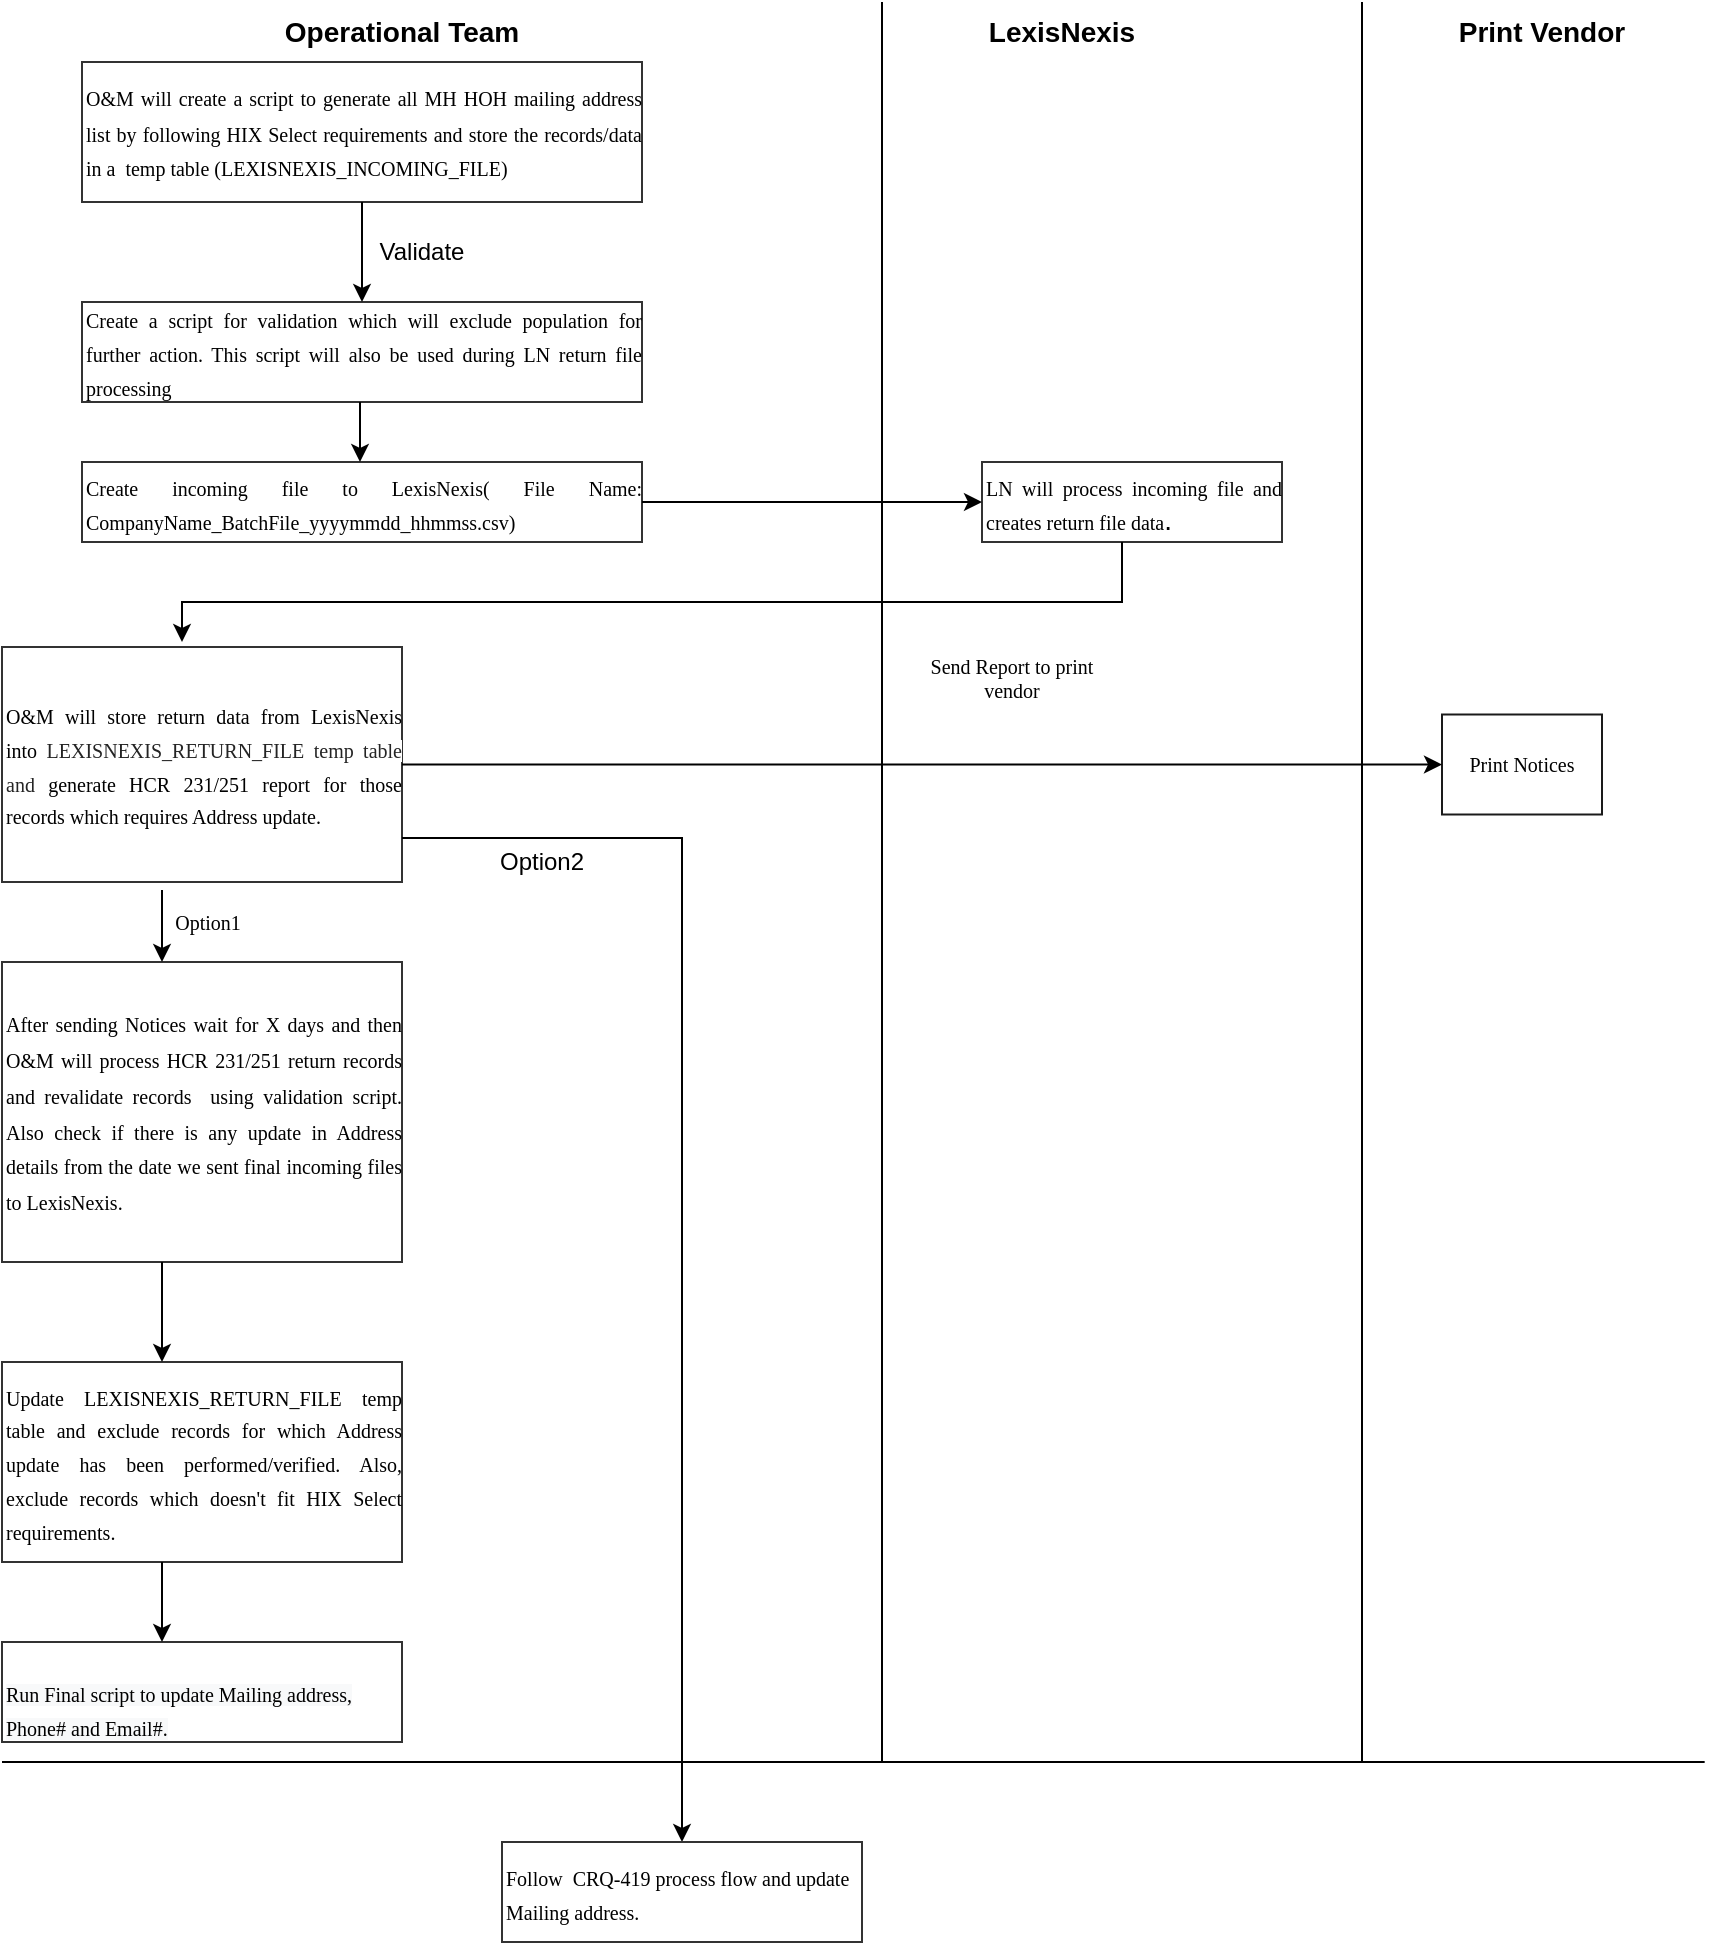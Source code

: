 <mxfile version="20.3.6" type="github">
  <diagram id="ZO5Eo3GqvxjR-ssXM-kG" name="Page-1">
    <mxGraphModel dx="782" dy="436" grid="1" gridSize="10" guides="1" tooltips="1" connect="1" arrows="1" fold="1" page="1" pageScale="1" pageWidth="850" pageHeight="1100" math="0" shadow="0">
      <root>
        <mxCell id="0" />
        <mxCell id="1" parent="0" />
        <mxCell id="i5NSv_vxBnT3H3A2hu5E-1" value="" style="endArrow=none;html=1;rounded=0;" parent="1" edge="1">
          <mxGeometry width="50" height="50" relative="1" as="geometry">
            <mxPoint x="440" y="880" as="sourcePoint" />
            <mxPoint x="440" as="targetPoint" />
          </mxGeometry>
        </mxCell>
        <mxCell id="i5NSv_vxBnT3H3A2hu5E-2" value="" style="endArrow=none;html=1;rounded=0;" parent="1" edge="1">
          <mxGeometry width="50" height="50" relative="1" as="geometry">
            <mxPoint x="680" y="880" as="sourcePoint" />
            <mxPoint x="680" as="targetPoint" />
          </mxGeometry>
        </mxCell>
        <mxCell id="i5NSv_vxBnT3H3A2hu5E-3" value="&lt;b&gt;&lt;font style=&quot;font-size: 14px;&quot;&gt;Operational Team&lt;/font&gt;&lt;/b&gt;" style="text;html=1;strokeColor=none;fillColor=none;align=center;verticalAlign=middle;whiteSpace=wrap;rounded=0;" parent="1" vertex="1">
          <mxGeometry x="140" width="120" height="30" as="geometry" />
        </mxCell>
        <mxCell id="i5NSv_vxBnT3H3A2hu5E-4" value="&lt;b&gt;&lt;font style=&quot;font-size: 14px;&quot;&gt;LexisNexis&lt;/font&gt;&lt;/b&gt;" style="text;html=1;strokeColor=none;fillColor=none;align=center;verticalAlign=middle;whiteSpace=wrap;rounded=0;" parent="1" vertex="1">
          <mxGeometry x="470" width="120" height="30" as="geometry" />
        </mxCell>
        <mxCell id="i5NSv_vxBnT3H3A2hu5E-5" value="&lt;b&gt;&lt;font style=&quot;font-size: 14px;&quot;&gt;Print Vendor&lt;/font&gt;&lt;/b&gt;" style="text;html=1;strokeColor=none;fillColor=none;align=center;verticalAlign=middle;whiteSpace=wrap;rounded=0;" parent="1" vertex="1">
          <mxGeometry x="710" width="120" height="30" as="geometry" />
        </mxCell>
        <mxCell id="i5NSv_vxBnT3H3A2hu5E-7" value="&lt;p class=&quot;MsoNormal&quot;&gt;&lt;/p&gt;&lt;div style=&quot;text-align: justify;&quot;&gt;&lt;font face=&quot;Verdana&quot;&gt;&lt;span style=&quot;font-size: 10px; background-color: initial;&quot;&gt;O&amp;amp;M will create a script to generate all MH HOH mailing&amp;nbsp;&lt;/span&gt;&lt;span style=&quot;font-size: 10px; background-color: initial;&quot;&gt;address list by following HIX Select requirements and store the records/data in a&amp;nbsp; temp table (&lt;/span&gt;&lt;span style=&quot;font-size: 10px; background-color: initial;&quot;&gt;LEXISNEXIS_INCOMING_FILE&lt;/span&gt;&lt;span style=&quot;font-size: 10px; background-color: initial;&quot;&gt;)&lt;/span&gt;&lt;/font&gt;&lt;/div&gt;&lt;p&gt;&lt;/p&gt;" style="text;html=1;strokeColor=#333333;fillColor=none;align=left;verticalAlign=middle;whiteSpace=wrap;rounded=0;fontSize=14;" parent="1" vertex="1">
          <mxGeometry x="40" y="30" width="280" height="70" as="geometry" />
        </mxCell>
        <mxCell id="i5NSv_vxBnT3H3A2hu5E-8" value="&lt;p class=&quot;MsoNormal&quot;&gt;&lt;/p&gt;&lt;div style=&quot;text-align: justify;&quot;&gt;&lt;p class=&quot;MsoNormal&quot;&gt;&lt;font style=&quot;font-size: 10px;&quot; face=&quot;Verdana&quot;&gt;Create a script for validation which will exclude population for further action. This script will also be used during LN return file processing&lt;/font&gt;&lt;/p&gt;&lt;/div&gt;&lt;p&gt;&lt;/p&gt;" style="text;html=1;strokeColor=#333333;fillColor=none;align=left;verticalAlign=middle;whiteSpace=wrap;rounded=0;fontSize=14;" parent="1" vertex="1">
          <mxGeometry x="40" y="150" width="280" height="50" as="geometry" />
        </mxCell>
        <mxCell id="i5NSv_vxBnT3H3A2hu5E-9" value="" style="endArrow=classic;html=1;rounded=0;fontFamily=Verdana;fontSize=10;" parent="1" source="i5NSv_vxBnT3H3A2hu5E-7" target="i5NSv_vxBnT3H3A2hu5E-8" edge="1">
          <mxGeometry width="50" height="50" relative="1" as="geometry">
            <mxPoint x="360" y="170" as="sourcePoint" />
            <mxPoint x="410" y="120" as="targetPoint" />
            <Array as="points">
              <mxPoint x="180" y="100" />
              <mxPoint x="180" y="130" />
            </Array>
          </mxGeometry>
        </mxCell>
        <mxCell id="i5NSv_vxBnT3H3A2hu5E-12" value="&lt;p class=&quot;MsoNormal&quot;&gt;&lt;/p&gt;&lt;div style=&quot;text-align: justify;&quot;&gt;&lt;p class=&quot;MsoNormal&quot;&gt;&lt;font style=&quot;font-size: 10px;&quot; face=&quot;Verdana&quot;&gt;Create incoming file to LexisNexis( File Name: CompanyName_BatchFile_yyyymmdd_hhmmss.csv)&lt;/font&gt;&lt;/p&gt;&lt;/div&gt;&lt;p&gt;&lt;/p&gt;" style="text;html=1;strokeColor=#333333;fillColor=none;align=left;verticalAlign=middle;whiteSpace=wrap;rounded=0;fontSize=14;" parent="1" vertex="1">
          <mxGeometry x="40" y="230" width="280" height="40" as="geometry" />
        </mxCell>
        <mxCell id="i5NSv_vxBnT3H3A2hu5E-13" value="" style="endArrow=classic;html=1;rounded=0;fontFamily=Verdana;fontSize=10;" parent="1" edge="1">
          <mxGeometry width="50" height="50" relative="1" as="geometry">
            <mxPoint x="179" y="200" as="sourcePoint" />
            <mxPoint x="179" y="230" as="targetPoint" />
            <Array as="points">
              <mxPoint x="179" y="210" />
            </Array>
          </mxGeometry>
        </mxCell>
        <mxCell id="i5NSv_vxBnT3H3A2hu5E-14" value="&lt;p class=&quot;MsoNormal&quot;&gt;&lt;/p&gt;&lt;div style=&quot;text-align: justify;&quot;&gt;&lt;p class=&quot;MsoNormal&quot;&gt;&lt;font style=&quot;font-size: 10px;&quot; face=&quot;Verdana&quot;&gt;LN will process incoming file and creates return file data&lt;/font&gt;.&lt;/p&gt;&lt;/div&gt;&lt;p&gt;&lt;/p&gt;" style="text;html=1;strokeColor=#333333;fillColor=none;align=left;verticalAlign=middle;whiteSpace=wrap;rounded=0;fontSize=14;" parent="1" vertex="1">
          <mxGeometry x="490" y="230" width="150" height="40" as="geometry" />
        </mxCell>
        <mxCell id="i5NSv_vxBnT3H3A2hu5E-16" value="" style="endArrow=classic;html=1;rounded=0;fontFamily=Verdana;fontSize=10;entryX=0;entryY=0.5;entryDx=0;entryDy=0;exitX=1;exitY=0.5;exitDx=0;exitDy=0;" parent="1" source="i5NSv_vxBnT3H3A2hu5E-12" target="i5NSv_vxBnT3H3A2hu5E-14" edge="1">
          <mxGeometry width="50" height="50" relative="1" as="geometry">
            <mxPoint x="375" y="250" as="sourcePoint" />
            <mxPoint x="425" y="200" as="targetPoint" />
          </mxGeometry>
        </mxCell>
        <mxCell id="i5NSv_vxBnT3H3A2hu5E-17" value="&lt;p class=&quot;MsoNormal&quot;&gt;&lt;/p&gt;&lt;div style=&quot;text-align: justify;&quot;&gt;&lt;p class=&quot;MsoNormal&quot;&gt;&lt;font style=&quot;font-size: 10px;&quot; face=&quot;Verdana&quot;&gt;&lt;font style=&quot;&quot;&gt;O&amp;amp;M will store return data from LexisNexis into&amp;nbsp;&lt;/font&gt;&lt;span style=&quot;background-color: rgb(255, 255, 255); color: rgb(36, 36, 36); text-align: start;&quot;&gt;LEXISNEXIS_RETURN_FILE temp table and&amp;nbsp;&lt;/span&gt;&lt;span style=&quot;background-color: initial;&quot;&gt;generate HCR 231/251 report for those records which requires Address update.&lt;/span&gt;&lt;/font&gt;&lt;/p&gt;&lt;/div&gt;&lt;p&gt;&lt;/p&gt;" style="text;html=1;strokeColor=#333333;fillColor=none;align=left;verticalAlign=middle;whiteSpace=wrap;rounded=0;fontSize=14;" parent="1" vertex="1">
          <mxGeometry y="322.5" width="200" height="117.5" as="geometry" />
        </mxCell>
        <mxCell id="i5NSv_vxBnT3H3A2hu5E-20" value="Print Notices" style="text;html=1;strokeColor=#1A1A1A;fillColor=none;align=center;verticalAlign=middle;whiteSpace=wrap;rounded=0;fontFamily=Verdana;fontSize=10;" parent="1" vertex="1">
          <mxGeometry x="720" y="356.25" width="80" height="50" as="geometry" />
        </mxCell>
        <mxCell id="i5NSv_vxBnT3H3A2hu5E-21" value="" style="endArrow=classic;html=1;rounded=0;fontFamily=Verdana;fontSize=10;" parent="1" edge="1">
          <mxGeometry width="50" height="50" relative="1" as="geometry">
            <mxPoint x="560" y="270" as="sourcePoint" />
            <mxPoint x="90" y="320" as="targetPoint" />
            <Array as="points">
              <mxPoint x="560" y="300" />
              <mxPoint x="360" y="300" />
              <mxPoint x="260" y="300" />
              <mxPoint x="180" y="300" />
              <mxPoint x="90" y="300" />
            </Array>
          </mxGeometry>
        </mxCell>
        <mxCell id="i5NSv_vxBnT3H3A2hu5E-22" value="&lt;p class=&quot;MsoNormal&quot;&gt;&lt;/p&gt;&lt;div style=&quot;text-align: justify;&quot;&gt;&lt;p class=&quot;MsoNormal&quot;&gt;&lt;font face=&quot;Verdana&quot; style=&quot;&quot;&gt;&lt;span style=&quot;font-size: 10px;&quot;&gt;After sending Notices wait for X days and then O&amp;amp;M will process HCR 231/251 return records and revalidate records&amp;nbsp; using validation script. Also check if there is any update in Address details from the date we sent final incoming files to LexisNexis.&lt;/span&gt;&lt;/font&gt;&lt;/p&gt;&lt;/div&gt;&lt;p&gt;&lt;/p&gt;" style="text;html=1;strokeColor=#333333;fillColor=none;align=left;verticalAlign=middle;whiteSpace=wrap;rounded=0;fontSize=14;" parent="1" vertex="1">
          <mxGeometry y="480" width="200" height="150" as="geometry" />
        </mxCell>
        <mxCell id="i5NSv_vxBnT3H3A2hu5E-23" value="&lt;p class=&quot;MsoNormal&quot;&gt;&lt;/p&gt;&lt;div style=&quot;text-align: justify;&quot;&gt;&lt;p class=&quot;MsoNormal&quot;&gt;&lt;font style=&quot;font-size: 10px;&quot; face=&quot;Verdana&quot;&gt;Update&amp;nbsp;&lt;span style=&quot;background-color: initial;&quot;&gt;LEXISNEXIS_RETURN_FILE temp table and exclude records for which Address update has been performed/verified. Also, exclude records which doesn&#39;t fit HIX Select requirements.&lt;/span&gt;&lt;/font&gt;&lt;/p&gt;&lt;/div&gt;&lt;p&gt;&lt;/p&gt;" style="text;html=1;strokeColor=#333333;fillColor=none;align=left;verticalAlign=middle;whiteSpace=wrap;rounded=0;fontSize=14;" parent="1" vertex="1">
          <mxGeometry y="680" width="200" height="100" as="geometry" />
        </mxCell>
        <mxCell id="i5NSv_vxBnT3H3A2hu5E-24" value="Send Report to print vendor" style="text;html=1;strokeColor=none;fillColor=none;align=center;verticalAlign=middle;whiteSpace=wrap;rounded=0;fontFamily=Verdana;fontSize=10;" parent="1" vertex="1">
          <mxGeometry x="450" y="322.5" width="110" height="30" as="geometry" />
        </mxCell>
        <mxCell id="i5NSv_vxBnT3H3A2hu5E-25" value="&lt;br&gt;&lt;span style=&quot;color: rgb(0, 0, 0); font-family: Verdana; font-size: 10px; font-style: normal; font-variant-ligatures: normal; font-variant-caps: normal; font-weight: 400; letter-spacing: normal; orphans: 2; text-align: justify; text-indent: 0px; text-transform: none; widows: 2; word-spacing: 0px; -webkit-text-stroke-width: 0px; background-color: rgb(248, 249, 250); text-decoration-thickness: initial; text-decoration-style: initial; text-decoration-color: initial; float: none; display: inline !important;&quot;&gt;Run Final script to update Mailing address, Phone# and Email#.&lt;/span&gt;&lt;br&gt;" style="text;html=1;strokeColor=#333333;fillColor=none;align=left;verticalAlign=middle;whiteSpace=wrap;rounded=0;fontSize=14;" parent="1" vertex="1">
          <mxGeometry y="820" width="200" height="50" as="geometry" />
        </mxCell>
        <mxCell id="i5NSv_vxBnT3H3A2hu5E-26" value="" style="endArrow=classic;html=1;rounded=0;fontFamily=Verdana;fontSize=10;exitX=0.4;exitY=1.034;exitDx=0;exitDy=0;exitPerimeter=0;" parent="1" source="i5NSv_vxBnT3H3A2hu5E-17" edge="1">
          <mxGeometry width="50" height="50" relative="1" as="geometry">
            <mxPoint x="80" y="450" as="sourcePoint" />
            <mxPoint x="80" y="480" as="targetPoint" />
          </mxGeometry>
        </mxCell>
        <mxCell id="fncszPsC5ANrxo3cfzjH-3" value="Validate" style="text;html=1;strokeColor=none;fillColor=none;align=center;verticalAlign=middle;whiteSpace=wrap;rounded=0;" parent="1" vertex="1">
          <mxGeometry x="180" y="110" width="60" height="30" as="geometry" />
        </mxCell>
        <mxCell id="fncszPsC5ANrxo3cfzjH-6" value="" style="endArrow=classic;html=1;rounded=0;exitX=1;exitY=0.5;exitDx=0;exitDy=0;entryX=0;entryY=0.5;entryDx=0;entryDy=0;" parent="1" source="i5NSv_vxBnT3H3A2hu5E-17" target="i5NSv_vxBnT3H3A2hu5E-20" edge="1">
          <mxGeometry width="50" height="50" relative="1" as="geometry">
            <mxPoint x="380" y="530" as="sourcePoint" />
            <mxPoint x="430" y="480" as="targetPoint" />
          </mxGeometry>
        </mxCell>
        <mxCell id="fncszPsC5ANrxo3cfzjH-7" value="" style="endArrow=classic;html=1;rounded=0;" parent="1" edge="1">
          <mxGeometry width="50" height="50" relative="1" as="geometry">
            <mxPoint x="80" y="630" as="sourcePoint" />
            <mxPoint x="80" y="680" as="targetPoint" />
          </mxGeometry>
        </mxCell>
        <mxCell id="fncszPsC5ANrxo3cfzjH-10" value="" style="endArrow=classic;html=1;rounded=0;exitX=0.4;exitY=1;exitDx=0;exitDy=0;exitPerimeter=0;" parent="1" source="i5NSv_vxBnT3H3A2hu5E-23" edge="1">
          <mxGeometry width="50" height="50" relative="1" as="geometry">
            <mxPoint x="80" y="800" as="sourcePoint" />
            <mxPoint x="80" y="820" as="targetPoint" />
          </mxGeometry>
        </mxCell>
        <mxCell id="fncszPsC5ANrxo3cfzjH-11" value="&lt;span style=&quot;font-family: Verdana; font-size: 10px; text-align: justify;&quot;&gt;&amp;nbsp; Option1&lt;/span&gt;" style="text;html=1;align=center;verticalAlign=middle;resizable=0;points=[];autosize=1;strokeColor=none;fillColor=none;" parent="1" vertex="1">
          <mxGeometry x="65" y="445" width="70" height="30" as="geometry" />
        </mxCell>
        <mxCell id="fncszPsC5ANrxo3cfzjH-16" value="" style="endArrow=classic;html=1;rounded=0;exitX=1;exitY=0.813;exitDx=0;exitDy=0;exitPerimeter=0;entryX=0.5;entryY=0;entryDx=0;entryDy=0;" parent="1" source="i5NSv_vxBnT3H3A2hu5E-17" target="fncszPsC5ANrxo3cfzjH-19" edge="1">
          <mxGeometry width="50" height="50" relative="1" as="geometry">
            <mxPoint x="100" y="520" as="sourcePoint" />
            <mxPoint x="340" y="880" as="targetPoint" />
            <Array as="points">
              <mxPoint x="340" y="418" />
            </Array>
          </mxGeometry>
        </mxCell>
        <mxCell id="fncszPsC5ANrxo3cfzjH-17" value="Option2" style="text;html=1;strokeColor=none;fillColor=none;align=center;verticalAlign=middle;whiteSpace=wrap;rounded=0;" parent="1" vertex="1">
          <mxGeometry x="240" y="415" width="60" height="30" as="geometry" />
        </mxCell>
        <mxCell id="fncszPsC5ANrxo3cfzjH-19" value="&lt;span style=&quot;font-family: Verdana; font-size: 10px; text-align: justify;&quot;&gt;Follow&amp;nbsp; CRQ-419 process flow and update Mailing address.&lt;/span&gt;" style="text;html=1;strokeColor=#333333;fillColor=none;align=left;verticalAlign=middle;whiteSpace=wrap;rounded=0;fontSize=14;" parent="1" vertex="1">
          <mxGeometry x="250" y="920" width="180" height="50" as="geometry" />
        </mxCell>
        <mxCell id="fncszPsC5ANrxo3cfzjH-20" value="" style="endArrow=none;html=1;rounded=0;" parent="1" edge="1">
          <mxGeometry width="50" height="50" relative="1" as="geometry">
            <mxPoint y="880" as="sourcePoint" />
            <mxPoint x="851.333" y="880" as="targetPoint" />
          </mxGeometry>
        </mxCell>
      </root>
    </mxGraphModel>
  </diagram>
</mxfile>
